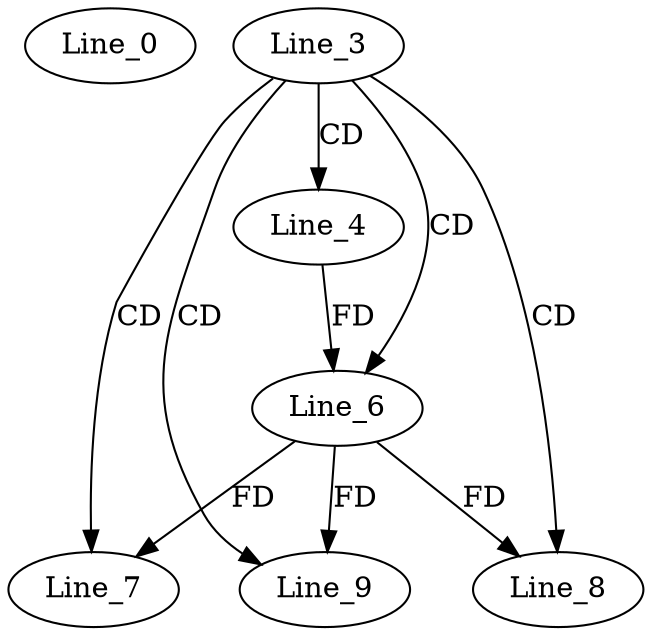 digraph G {
  Line_0;
  Line_3;
  Line_4;
  Line_6;
  Line_6;
  Line_7;
  Line_8;
  Line_9;
  Line_3 -> Line_4 [ label="CD" ];
  Line_3 -> Line_6 [ label="CD" ];
  Line_4 -> Line_6 [ label="FD" ];
  Line_3 -> Line_7 [ label="CD" ];
  Line_6 -> Line_7 [ label="FD" ];
  Line_3 -> Line_8 [ label="CD" ];
  Line_6 -> Line_8 [ label="FD" ];
  Line_3 -> Line_9 [ label="CD" ];
  Line_6 -> Line_9 [ label="FD" ];
}
